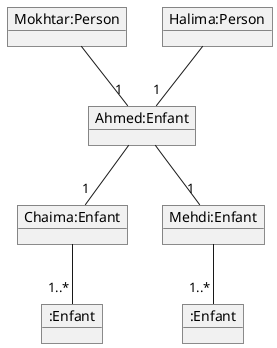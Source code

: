 @startuml
object "Mokhtar:Person" as a1
object "Halima:Person" as a2
object "Ahmed:Enfant" as a3
object "Chaima:Enfant" as a4
object "Mehdi:Enfant" as a5
object ":Enfant" as a6
object ":Enfant" as a7
a1 -- "1" a3
a2 -- "1" a3
a3 -- "1" a4
a3 -- "1" a5
a5 -- "1..*" a7
a4 -- "1..*" a6

@enduml